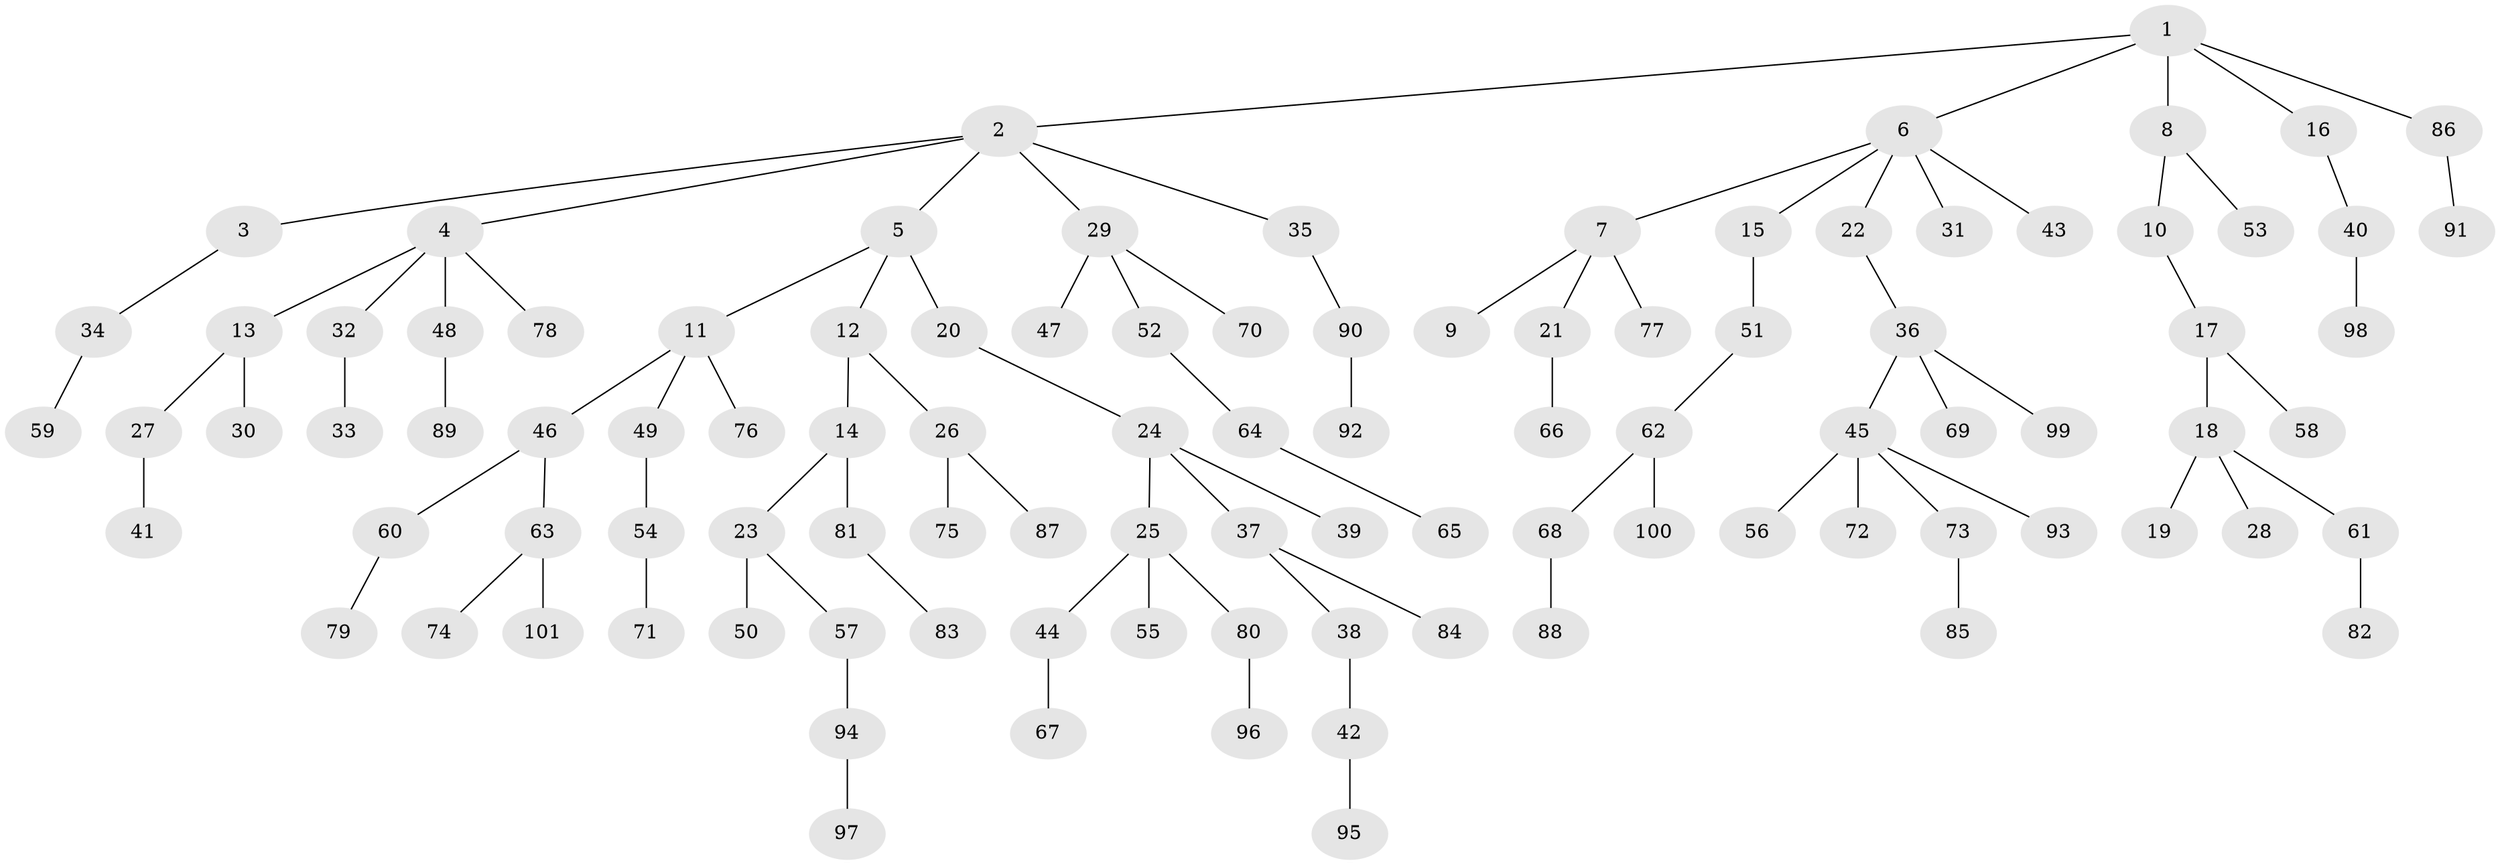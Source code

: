 // coarse degree distribution, {2: 0.3225806451612903, 4: 0.0967741935483871, 1: 0.41935483870967744, 3: 0.16129032258064516}
// Generated by graph-tools (version 1.1) at 2025/37/03/04/25 23:37:20]
// undirected, 101 vertices, 100 edges
graph export_dot {
  node [color=gray90,style=filled];
  1;
  2;
  3;
  4;
  5;
  6;
  7;
  8;
  9;
  10;
  11;
  12;
  13;
  14;
  15;
  16;
  17;
  18;
  19;
  20;
  21;
  22;
  23;
  24;
  25;
  26;
  27;
  28;
  29;
  30;
  31;
  32;
  33;
  34;
  35;
  36;
  37;
  38;
  39;
  40;
  41;
  42;
  43;
  44;
  45;
  46;
  47;
  48;
  49;
  50;
  51;
  52;
  53;
  54;
  55;
  56;
  57;
  58;
  59;
  60;
  61;
  62;
  63;
  64;
  65;
  66;
  67;
  68;
  69;
  70;
  71;
  72;
  73;
  74;
  75;
  76;
  77;
  78;
  79;
  80;
  81;
  82;
  83;
  84;
  85;
  86;
  87;
  88;
  89;
  90;
  91;
  92;
  93;
  94;
  95;
  96;
  97;
  98;
  99;
  100;
  101;
  1 -- 2;
  1 -- 6;
  1 -- 8;
  1 -- 16;
  1 -- 86;
  2 -- 3;
  2 -- 4;
  2 -- 5;
  2 -- 29;
  2 -- 35;
  3 -- 34;
  4 -- 13;
  4 -- 32;
  4 -- 48;
  4 -- 78;
  5 -- 11;
  5 -- 12;
  5 -- 20;
  6 -- 7;
  6 -- 15;
  6 -- 22;
  6 -- 31;
  6 -- 43;
  7 -- 9;
  7 -- 21;
  7 -- 77;
  8 -- 10;
  8 -- 53;
  10 -- 17;
  11 -- 46;
  11 -- 49;
  11 -- 76;
  12 -- 14;
  12 -- 26;
  13 -- 27;
  13 -- 30;
  14 -- 23;
  14 -- 81;
  15 -- 51;
  16 -- 40;
  17 -- 18;
  17 -- 58;
  18 -- 19;
  18 -- 28;
  18 -- 61;
  20 -- 24;
  21 -- 66;
  22 -- 36;
  23 -- 50;
  23 -- 57;
  24 -- 25;
  24 -- 37;
  24 -- 39;
  25 -- 44;
  25 -- 55;
  25 -- 80;
  26 -- 75;
  26 -- 87;
  27 -- 41;
  29 -- 47;
  29 -- 52;
  29 -- 70;
  32 -- 33;
  34 -- 59;
  35 -- 90;
  36 -- 45;
  36 -- 69;
  36 -- 99;
  37 -- 38;
  37 -- 84;
  38 -- 42;
  40 -- 98;
  42 -- 95;
  44 -- 67;
  45 -- 56;
  45 -- 72;
  45 -- 73;
  45 -- 93;
  46 -- 60;
  46 -- 63;
  48 -- 89;
  49 -- 54;
  51 -- 62;
  52 -- 64;
  54 -- 71;
  57 -- 94;
  60 -- 79;
  61 -- 82;
  62 -- 68;
  62 -- 100;
  63 -- 74;
  63 -- 101;
  64 -- 65;
  68 -- 88;
  73 -- 85;
  80 -- 96;
  81 -- 83;
  86 -- 91;
  90 -- 92;
  94 -- 97;
}
